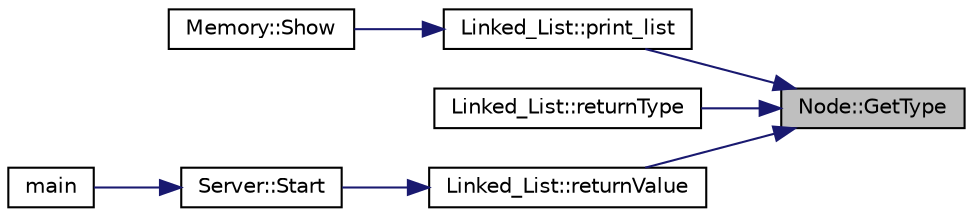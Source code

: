 digraph "Node::GetType"
{
 // LATEX_PDF_SIZE
  edge [fontname="Helvetica",fontsize="10",labelfontname="Helvetica",labelfontsize="10"];
  node [fontname="Helvetica",fontsize="10",shape=record];
  rankdir="RL";
  Node1 [label="Node::GetType",height=0.2,width=0.4,color="black", fillcolor="grey75", style="filled", fontcolor="black",tooltip="Getter para el tipo del nodo."];
  Node1 -> Node2 [dir="back",color="midnightblue",fontsize="10",style="solid",fontname="Helvetica"];
  Node2 [label="Linked_List::print_list",height=0.2,width=0.4,color="black", fillcolor="white", style="filled",URL="$classLinked__List.html#afe2e3a5be298d0648e51d1947fdb7707",tooltip="Se encarga de printear en consola la totalidad de la lista enlazada con cada uno de los parametros de..."];
  Node2 -> Node3 [dir="back",color="midnightblue",fontsize="10",style="solid",fontname="Helvetica"];
  Node3 [label="Memory::Show",height=0.2,width=0.4,color="black", fillcolor="white", style="filled",URL="$classMemory.html#a1e56f1ad16fa009a38571fccb91a9d94",tooltip="Se encarga de mostrar la lista de las posiciones que se pueden reciclar."];
  Node1 -> Node4 [dir="back",color="midnightblue",fontsize="10",style="solid",fontname="Helvetica"];
  Node4 [label="Linked_List::returnType",height=0.2,width=0.4,color="black", fillcolor="white", style="filled",URL="$classLinked__List.html#a7bef6c987572803a632b62f5244be818",tooltip=" "];
  Node1 -> Node5 [dir="back",color="midnightblue",fontsize="10",style="solid",fontname="Helvetica"];
  Node5 [label="Linked_List::returnValue",height=0.2,width=0.4,color="black", fillcolor="white", style="filled",URL="$classLinked__List.html#a3b00cee10f3f33b3405611b19951095f",tooltip="Se encarga de retornar el valor que contiene el nodo que se busca."];
  Node5 -> Node6 [dir="back",color="midnightblue",fontsize="10",style="solid",fontname="Helvetica"];
  Node6 [label="Server::Start",height=0.2,width=0.4,color="black", fillcolor="white", style="filled",URL="$classServer.html#acaea883b722927c7d8299a74447c8d1b",tooltip="Se encarga de levantar el servidor el cual estara acargo del el manejo de la memoria."];
  Node6 -> Node7 [dir="back",color="midnightblue",fontsize="10",style="solid",fontname="Helvetica"];
  Node7 [label="main",height=0.2,width=0.4,color="black", fillcolor="white", style="filled",URL="$main_8cpp.html#a0ddf1224851353fc92bfbff6f499fa97",tooltip=" "];
}

